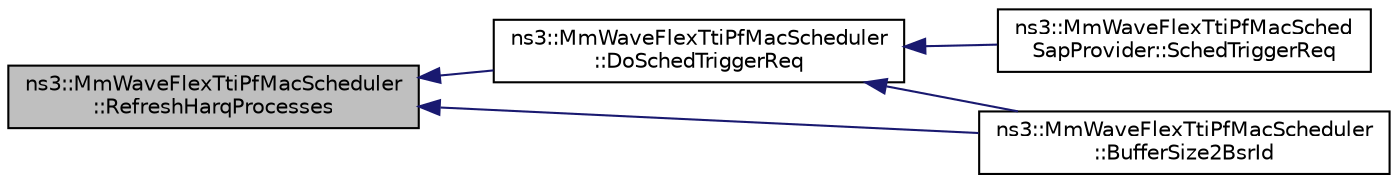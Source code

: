 digraph "ns3::MmWaveFlexTtiPfMacScheduler::RefreshHarqProcesses"
{
  edge [fontname="Helvetica",fontsize="10",labelfontname="Helvetica",labelfontsize="10"];
  node [fontname="Helvetica",fontsize="10",shape=record];
  rankdir="LR";
  Node1 [label="ns3::MmWaveFlexTtiPfMacScheduler\l::RefreshHarqProcesses",height=0.2,width=0.4,color="black", fillcolor="grey75", style="filled", fontcolor="black"];
  Node1 -> Node2 [dir="back",color="midnightblue",fontsize="10",style="solid"];
  Node2 [label="ns3::MmWaveFlexTtiPfMacScheduler\l::DoSchedTriggerReq",height=0.2,width=0.4,color="black", fillcolor="white", style="filled",URL="$d1/d01/classns3_1_1MmWaveFlexTtiPfMacScheduler.html#a068bdba0cdef2ceabd0312e375817ced"];
  Node2 -> Node3 [dir="back",color="midnightblue",fontsize="10",style="solid"];
  Node3 [label="ns3::MmWaveFlexTtiPfMacSched\lSapProvider::SchedTriggerReq",height=0.2,width=0.4,color="black", fillcolor="white", style="filled",URL="$d5/dc7/classns3_1_1MmWaveFlexTtiPfMacSchedSapProvider.html#a1c7438e1d0ef6529009c46eb471b78d4"];
  Node2 -> Node4 [dir="back",color="midnightblue",fontsize="10",style="solid"];
  Node4 [label="ns3::MmWaveFlexTtiPfMacScheduler\l::BufferSize2BsrId",height=0.2,width=0.4,color="black", fillcolor="white", style="filled",URL="$d1/d01/classns3_1_1MmWaveFlexTtiPfMacScheduler.html#a4465ce7c00779c50e2795436d39e5db5"];
  Node1 -> Node4 [dir="back",color="midnightblue",fontsize="10",style="solid"];
}
